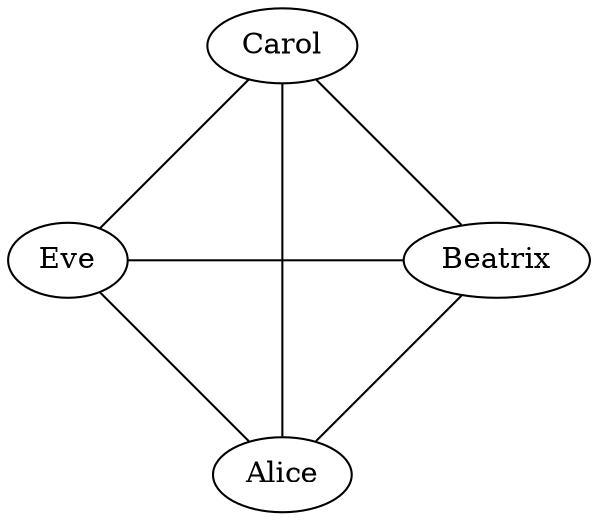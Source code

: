 graph SampleLesbianQuad {
    layout=circo

	Alice -- Beatrix
	Alice -- Carol
	Alice -- Eve
	Beatrix -- Eve
	Beatrix -- Carol
	Carol -- Eve
}